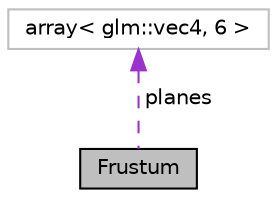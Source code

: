 digraph "Frustum"
{
 // INTERACTIVE_SVG=YES
 // LATEX_PDF_SIZE
  edge [fontname="Helvetica",fontsize="10",labelfontname="Helvetica",labelfontsize="10"];
  node [fontname="Helvetica",fontsize="10",shape=record];
  Node1 [label="Frustum",height=0.2,width=0.4,color="black", fillcolor="grey75", style="filled", fontcolor="black",tooltip="A frustum formed by six planes"];
  Node2 -> Node1 [dir="back",color="darkorchid3",fontsize="10",style="dashed",label=" planes" ,fontname="Helvetica"];
  Node2 [label="array\< glm::vec4, 6 \>",height=0.2,width=0.4,color="grey75", fillcolor="white", style="filled",tooltip=" "];
}
